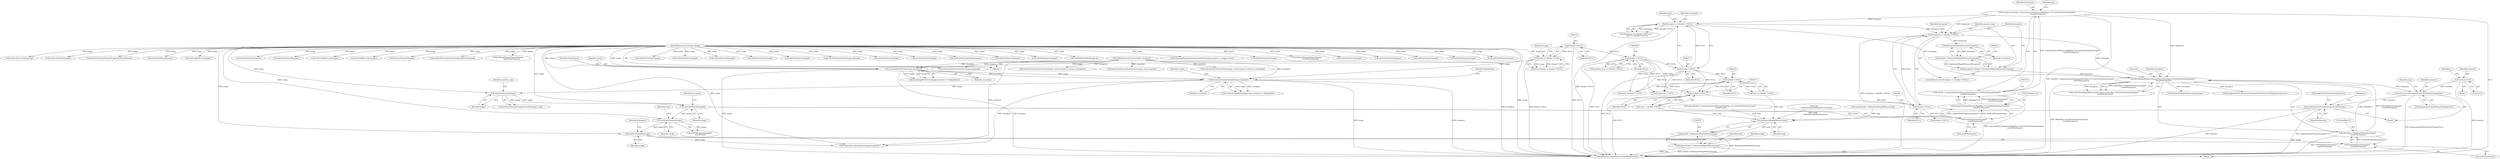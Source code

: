 digraph "0_ImageMagick_1cc6f0ccc92c20c7cab6c4a7335daf29c91f0d8e_0@array" {
"1000435" [label="(Call,map[GetPixelChannels(image)*j+i]=intensity)"];
"1000425" [label="(Call,intensity+=histogram[GetPixelChannels(image)*j+i])"];
"1000270" [label="(Call,ResetMagickMemory(histogram,0,(MaxMap+1)*GetPixelChannels(image)*\n    sizeof(*histogram)))"];
"1000236" [label="(Call,histogram != (double *) NULL)"];
"1000212" [label="(Call,histogram == (double *) NULL)"];
"1000176" [label="(Call,histogram=(double *) AcquireQuantumMemory(MaxMap+1UL,GetPixelChannels(image)*\n    sizeof(*histogram)))"];
"1000178" [label="(Call,(double *) AcquireQuantumMemory(MaxMap+1UL,GetPixelChannels(image)*\n    sizeof(*histogram)))"];
"1000180" [label="(Call,AcquireQuantumMemory(MaxMap+1UL,GetPixelChannels(image)*\n    sizeof(*histogram)))"];
"1000184" [label="(Call,GetPixelChannels(image)*\n    sizeof(*histogram))"];
"1000185" [label="(Call,GetPixelChannels(image))"];
"1000171" [label="(Call,GetPixelChannels(image))"];
"1000141" [label="(Call,AccelerateEqualizeImage(image,exception))"];
"1000133" [label="(Call,SyncImagePixelCache(image,exception))"];
"1000120" [label="(Call,image != (Image *) NULL)"];
"1000106" [label="(MethodParameterIn,Image *image)"];
"1000122" [label="(Call,(Image *) NULL)"];
"1000107" [label="(MethodParameterIn,ExceptionInfo *exception)"];
"1000214" [label="(Call,(double *) NULL)"];
"1000208" [label="(Call,(double *) NULL)"];
"1000238" [label="(Call,(double *) NULL)"];
"1000226" [label="(Call,(double *) NULL)"];
"1000219" [label="(Call,(double *) NULL)"];
"1000241" [label="(Call,histogram=(double *) RelinquishMagickMemory(histogram))"];
"1000243" [label="(Call,(double *) RelinquishMagickMemory(histogram))"];
"1000245" [label="(Call,RelinquishMagickMemory(histogram))"];
"1000273" [label="(Call,(MaxMap+1)*GetPixelChannels(image)*\n    sizeof(*histogram))"];
"1000277" [label="(Call,GetPixelChannels(image)*\n    sizeof(*histogram))"];
"1000278" [label="(Call,GetPixelChannels(image))"];
"1000199" [label="(Call,GetPixelChannels(image))"];
"1000410" [label="(Call,intensity=0.0)"];
"1000574" [label="(Call,RelinquishMagickMemory(map))"];
"1000572" [label="(Call,(double *) RelinquishMagickMemory(map))"];
"1000570" [label="(Call,map=(double *) RelinquishMagickMemory(map))"];
"1000431" [label="(Call,GetPixelChannels(image))"];
"1000382" [label="(Call,GetPixelChannels(image))"];
"1000172" [label="(Identifier,image)"];
"1000435" [label="(Call,map[GetPixelChannels(image)*j+i]=intensity)"];
"1000178" [label="(Call,(double *) AcquireQuantumMemory(MaxMap+1UL,GetPixelChannels(image)*\n    sizeof(*histogram)))"];
"1000270" [label="(Call,ResetMagickMemory(histogram,0,(MaxMap+1)*GetPixelChannels(image)*\n    sizeof(*histogram)))"];
"1000132" [label="(Call,SyncImagePixelCache(image,exception) == MagickFalse)"];
"1000268" [label="(Call,(void) ResetMagickMemory(histogram,0,(MaxMap+1)*GetPixelChannels(image)*\n    sizeof(*histogram)))"];
"1000180" [label="(Call,AcquireQuantumMemory(MaxMap+1UL,GetPixelChannels(image)*\n    sizeof(*histogram)))"];
"1000868" [label="(Call,GetPixelChannels(image))"];
"1000242" [label="(Identifier,histogram)"];
"1000271" [label="(Identifier,histogram)"];
"1000175" [label="(Identifier,equalize_map)"];
"1000122" [label="(Call,(Image *) NULL)"];
"1000678" [label="(Call,GetPixelChannels(image))"];
"1000176" [label="(Call,histogram=(double *) AcquireQuantumMemory(MaxMap+1UL,GetPixelChannels(image)*\n    sizeof(*histogram)))"];
"1000724" [label="(Call,GetPixelChannels(image))"];
"1000882" [label="(Call,GetPixelChannelTraits(image,channel))"];
"1000423" [label="(Identifier,j)"];
"1000632" [label="(Call,GetPixelChannels(image))"];
"1000198" [label="(Call,GetPixelChannels(image)*\n    sizeof(*map))"];
"1000568" [label="(Call,RelinquishMagickMemory(histogram))"];
"1000407" [label="(Block,)"];
"1000571" [label="(Identifier,map)"];
"1000280" [label="(Call,sizeof(*histogram))"];
"1000436" [label="(Call,map[GetPixelChannels(image)*j+i])"];
"1000212" [label="(Call,histogram == (double *) NULL)"];
"1000181" [label="(Call,MaxMap+1UL)"];
"1000403" [label="(Call,GetPixelChannels(image))"];
"1000579" [label="(Identifier,image)"];
"1000311" [label="(Call,GetCacheViewVirtualPixels(image_view,0,y,image->columns,1,exception))"];
"1000226" [label="(Call,(double *) NULL)"];
"1000285" [label="(Call,AcquireVirtualCacheView(image,exception))"];
"1000377" [label="(Call,histogram[GetPixelChannels(image)*ScaleQuantumToMap(intensity)+i]++)"];
"1000224" [label="(Call,map != (double *) NULL)"];
"1000876" [label="(Call,GetPixelChannelChannel(image,j))"];
"1000246" [label="(Identifier,histogram)"];
"1000427" [label="(Call,histogram[GetPixelChannels(image)*j+i])"];
"1000243" [label="(Call,(double *) RelinquishMagickMemory(histogram))"];
"1000240" [label="(Identifier,NULL)"];
"1000279" [label="(Identifier,image)"];
"1000121" [label="(Identifier,image)"];
"1000857" [label="(Call,GetPixelChannels(image))"];
"1000909" [label="(Call,GetPixelChannels(image))"];
"1000216" [label="(Identifier,NULL)"];
"1000574" [label="(Call,RelinquishMagickMemory(map))"];
"1000107" [label="(MethodParameterIn,ExceptionInfo *exception)"];
"1000850" [label="(Call,GetPixelWriteMask(image,q))"];
"1000545" [label="(Call,map[\n          GetPixelChannels(image)*j+i]-black[i])"];
"1000415" [label="(Identifier,j)"];
"1000177" [label="(Identifier,histogram)"];
"1000106" [label="(MethodParameterIn,Image *image)"];
"1000941" [label="(Call,SetImageProgress(image,EqualizeImageTag,progress++,image->rows))"];
"1000455" [label="(Call,GetPixelChannels(image))"];
"1000655" [label="(Call,GetPixelChannelChannel(image,\n              GreenPixelChannel))"];
"1000133" [label="(Call,SyncImagePixelCache(image,exception))"];
"1000273" [label="(Call,(MaxMap+1)*GetPixelChannels(image)*\n    sizeof(*histogram))"];
"1000533" [label="(Call,GetPixelChannels(image))"];
"1000374" [label="(Call,GetPixelIntensity(image,p))"];
"1000108" [label="(Block,)"];
"1000250" [label="(Call,(double *) NULL)"];
"1000203" [label="(Identifier,map)"];
"1000484" [label="(Call,GetPixelChannels(image))"];
"1000191" [label="(Identifier,map)"];
"1000968" [label="(MethodReturn,MagickExport MagickBooleanType)"];
"1000440" [label="(Call,GetPixelChannels(image))"];
"1000278" [label="(Call,GetPixelChannels(image))"];
"1000770" [label="(Call,GetPixelChannels(image))"];
"1000647" [label="(Call,GetPixelGreenTraits(image))"];
"1000206" [label="(Call,equalize_map == (double *) NULL)"];
"1000918" [label="(Call,GetPixelChannels(image))"];
"1000236" [label="(Call,histogram != (double *) NULL)"];
"1000228" [label="(Identifier,NULL)"];
"1000277" [label="(Call,GetPixelChannels(image)*\n    sizeof(*histogram))"];
"1000187" [label="(Call,sizeof(*histogram))"];
"1000701" [label="(Call,GetPixelChannelChannel(image,BluePixelChannel))"];
"1000124" [label="(Identifier,NULL)"];
"1000411" [label="(Identifier,intensity)"];
"1000282" [label="(Identifier,histogram)"];
"1000219" [label="(Call,(double *) NULL)"];
"1000274" [label="(Call,MaxMap+1)"];
"1000218" [label="(Identifier,map)"];
"1000221" [label="(Identifier,NULL)"];
"1000140" [label="(Call,AccelerateEqualizeImage(image,exception) != MagickFalse)"];
"1000245" [label="(Call,RelinquishMagickMemory(histogram))"];
"1000171" [label="(Call,GetPixelChannels(image))"];
"1000235" [label="(ControlStructure,if (histogram != (double *) NULL))"];
"1000238" [label="(Call,(double *) NULL)"];
"1000135" [label="(Identifier,exception)"];
"1000825" [label="(Call,(Quantum *) NULL)"];
"1000200" [label="(Identifier,image)"];
"1000214" [label="(Call,(double *) NULL)"];
"1000353" [label="(Call,GetPixelChannels(image))"];
"1000136" [label="(Identifier,MagickFalse)"];
"1000249" [label="(Identifier,equalize_map)"];
"1000144" [label="(Identifier,MagickFalse)"];
"1000119" [label="(Call,assert(image != (Image *) NULL))"];
"1000410" [label="(Call,intensity=0.0)"];
"1000184" [label="(Call,GetPixelChannels(image)*\n    sizeof(*histogram))"];
"1000120" [label="(Call,image != (Image *) NULL)"];
"1000229" [label="(Call,map=(double *) RelinquishMagickMemory(map))"];
"1000426" [label="(Identifier,intensity)"];
"1000272" [label="(Literal,0)"];
"1000601" [label="(Call,GetPixelRedTraits(image))"];
"1000505" [label="(Call,GetPixelChannels(image))"];
"1000143" [label="(Identifier,exception)"];
"1000813" [label="(Call,GetCacheViewAuthenticPixels(image_view,0,y,image->columns,1,exception))"];
"1000186" [label="(Identifier,image)"];
"1000170" [label="(Call,GetPixelChannels(image)*sizeof(*equalize_map))"];
"1000389" [label="(Call,GetPixelChannels(image))"];
"1000570" [label="(Call,map=(double *) RelinquishMagickMemory(map))"];
"1000190" [label="(Call,map=(double *) AcquireQuantumMemory(MaxMap+1UL,GetPixelChannels(image)*\n    sizeof(*map)))"];
"1000444" [label="(Identifier,intensity)"];
"1000425" [label="(Call,intensity+=histogram[GetPixelChannels(image)*j+i])"];
"1000241" [label="(Call,histogram=(double *) RelinquishMagickMemory(histogram))"];
"1000739" [label="(Call,GetPixelAlphaTraits(image))"];
"1000208" [label="(Call,(double *) NULL)"];
"1000185" [label="(Call,GetPixelChannels(image))"];
"1000693" [label="(Call,GetPixelBlueTraits(image))"];
"1000211" [label="(Call,(histogram == (double *) NULL) ||\n      (map == (double *) NULL))"];
"1000424" [label="(Block,)"];
"1000412" [label="(Literal,0.0)"];
"1000550" [label="(Call,GetPixelChannels(image))"];
"1000922" [label="(Call,SyncCacheViewAuthenticPixels(image_view,exception))"];
"1000437" [label="(Identifier,map)"];
"1000575" [label="(Identifier,map)"];
"1000199" [label="(Call,GetPixelChannels(image))"];
"1000572" [label="(Call,(double *) RelinquishMagickMemory(map))"];
"1000609" [label="(Call,GetPixelChannelChannel(image,RedPixelChannel))"];
"1000323" [label="(Call,(const Quantum *) NULL)"];
"1000210" [label="(Identifier,NULL)"];
"1000237" [label="(Identifier,histogram)"];
"1000142" [label="(Identifier,image)"];
"1000213" [label="(Identifier,histogram)"];
"1000787" [label="(Call,AcquireAuthenticCacheView(image,exception))"];
"1000217" [label="(Call,map == (double *) NULL)"];
"1000141" [label="(Call,AccelerateEqualizeImage(image,exception))"];
"1000189" [label="(Identifier,histogram)"];
"1000747" [label="(Call,GetPixelChannelChannel(image,\n              AlphaPixelChannel))"];
"1000134" [label="(Identifier,image)"];
"1000435" -> "1000424"  [label="AST: "];
"1000435" -> "1000444"  [label="CFG: "];
"1000436" -> "1000435"  [label="AST: "];
"1000444" -> "1000435"  [label="AST: "];
"1000423" -> "1000435"  [label="CFG: "];
"1000435" -> "1000968"  [label="DDG: map[GetPixelChannels(image)*j+i]"];
"1000435" -> "1000968"  [label="DDG: intensity"];
"1000425" -> "1000435"  [label="DDG: intensity"];
"1000435" -> "1000574"  [label="DDG: map[GetPixelChannels(image)*j+i]"];
"1000425" -> "1000424"  [label="AST: "];
"1000425" -> "1000427"  [label="CFG: "];
"1000426" -> "1000425"  [label="AST: "];
"1000427" -> "1000425"  [label="AST: "];
"1000437" -> "1000425"  [label="CFG: "];
"1000425" -> "1000968"  [label="DDG: histogram[GetPixelChannels(image)*j+i]"];
"1000270" -> "1000425"  [label="DDG: histogram"];
"1000410" -> "1000425"  [label="DDG: intensity"];
"1000270" -> "1000268"  [label="AST: "];
"1000270" -> "1000273"  [label="CFG: "];
"1000271" -> "1000270"  [label="AST: "];
"1000272" -> "1000270"  [label="AST: "];
"1000273" -> "1000270"  [label="AST: "];
"1000268" -> "1000270"  [label="CFG: "];
"1000270" -> "1000968"  [label="DDG: (MaxMap+1)*GetPixelChannels(image)*\n    sizeof(*histogram)"];
"1000270" -> "1000268"  [label="DDG: histogram"];
"1000270" -> "1000268"  [label="DDG: 0"];
"1000270" -> "1000268"  [label="DDG: (MaxMap+1)*GetPixelChannels(image)*\n    sizeof(*histogram)"];
"1000236" -> "1000270"  [label="DDG: histogram"];
"1000212" -> "1000270"  [label="DDG: histogram"];
"1000241" -> "1000270"  [label="DDG: histogram"];
"1000176" -> "1000270"  [label="DDG: histogram"];
"1000273" -> "1000270"  [label="DDG: MaxMap+1"];
"1000273" -> "1000270"  [label="DDG: GetPixelChannels(image)*\n    sizeof(*histogram)"];
"1000270" -> "1000377"  [label="DDG: histogram"];
"1000270" -> "1000568"  [label="DDG: histogram"];
"1000236" -> "1000235"  [label="AST: "];
"1000236" -> "1000238"  [label="CFG: "];
"1000237" -> "1000236"  [label="AST: "];
"1000238" -> "1000236"  [label="AST: "];
"1000242" -> "1000236"  [label="CFG: "];
"1000249" -> "1000236"  [label="CFG: "];
"1000236" -> "1000968"  [label="DDG: histogram != (double *) NULL"];
"1000212" -> "1000236"  [label="DDG: histogram"];
"1000176" -> "1000236"  [label="DDG: histogram"];
"1000238" -> "1000236"  [label="DDG: NULL"];
"1000236" -> "1000245"  [label="DDG: histogram"];
"1000212" -> "1000211"  [label="AST: "];
"1000212" -> "1000214"  [label="CFG: "];
"1000213" -> "1000212"  [label="AST: "];
"1000214" -> "1000212"  [label="AST: "];
"1000218" -> "1000212"  [label="CFG: "];
"1000211" -> "1000212"  [label="CFG: "];
"1000212" -> "1000968"  [label="DDG: (double *) NULL"];
"1000212" -> "1000211"  [label="DDG: histogram"];
"1000212" -> "1000211"  [label="DDG: (double *) NULL"];
"1000176" -> "1000212"  [label="DDG: histogram"];
"1000214" -> "1000212"  [label="DDG: NULL"];
"1000176" -> "1000108"  [label="AST: "];
"1000176" -> "1000178"  [label="CFG: "];
"1000177" -> "1000176"  [label="AST: "];
"1000178" -> "1000176"  [label="AST: "];
"1000191" -> "1000176"  [label="CFG: "];
"1000176" -> "1000968"  [label="DDG: (double *) AcquireQuantumMemory(MaxMap+1UL,GetPixelChannels(image)*\n    sizeof(*histogram))"];
"1000178" -> "1000176"  [label="DDG: AcquireQuantumMemory(MaxMap+1UL,GetPixelChannels(image)*\n    sizeof(*histogram))"];
"1000178" -> "1000180"  [label="CFG: "];
"1000179" -> "1000178"  [label="AST: "];
"1000180" -> "1000178"  [label="AST: "];
"1000178" -> "1000968"  [label="DDG: AcquireQuantumMemory(MaxMap+1UL,GetPixelChannels(image)*\n    sizeof(*histogram))"];
"1000180" -> "1000178"  [label="DDG: MaxMap+1UL"];
"1000180" -> "1000178"  [label="DDG: GetPixelChannels(image)*\n    sizeof(*histogram)"];
"1000180" -> "1000184"  [label="CFG: "];
"1000181" -> "1000180"  [label="AST: "];
"1000184" -> "1000180"  [label="AST: "];
"1000184" -> "1000180"  [label="DDG: GetPixelChannels(image)"];
"1000184" -> "1000187"  [label="CFG: "];
"1000185" -> "1000184"  [label="AST: "];
"1000187" -> "1000184"  [label="AST: "];
"1000185" -> "1000184"  [label="DDG: image"];
"1000185" -> "1000186"  [label="CFG: "];
"1000186" -> "1000185"  [label="AST: "];
"1000189" -> "1000185"  [label="CFG: "];
"1000171" -> "1000185"  [label="DDG: image"];
"1000106" -> "1000185"  [label="DDG: image"];
"1000185" -> "1000199"  [label="DDG: image"];
"1000171" -> "1000170"  [label="AST: "];
"1000171" -> "1000172"  [label="CFG: "];
"1000172" -> "1000171"  [label="AST: "];
"1000175" -> "1000171"  [label="CFG: "];
"1000171" -> "1000170"  [label="DDG: image"];
"1000141" -> "1000171"  [label="DDG: image"];
"1000106" -> "1000171"  [label="DDG: image"];
"1000141" -> "1000140"  [label="AST: "];
"1000141" -> "1000143"  [label="CFG: "];
"1000142" -> "1000141"  [label="AST: "];
"1000143" -> "1000141"  [label="AST: "];
"1000144" -> "1000141"  [label="CFG: "];
"1000141" -> "1000968"  [label="DDG: image"];
"1000141" -> "1000968"  [label="DDG: exception"];
"1000141" -> "1000140"  [label="DDG: image"];
"1000141" -> "1000140"  [label="DDG: exception"];
"1000133" -> "1000141"  [label="DDG: image"];
"1000133" -> "1000141"  [label="DDG: exception"];
"1000106" -> "1000141"  [label="DDG: image"];
"1000107" -> "1000141"  [label="DDG: exception"];
"1000141" -> "1000285"  [label="DDG: exception"];
"1000133" -> "1000132"  [label="AST: "];
"1000133" -> "1000135"  [label="CFG: "];
"1000134" -> "1000133"  [label="AST: "];
"1000135" -> "1000133"  [label="AST: "];
"1000136" -> "1000133"  [label="CFG: "];
"1000133" -> "1000968"  [label="DDG: image"];
"1000133" -> "1000968"  [label="DDG: exception"];
"1000133" -> "1000132"  [label="DDG: image"];
"1000133" -> "1000132"  [label="DDG: exception"];
"1000120" -> "1000133"  [label="DDG: image"];
"1000106" -> "1000133"  [label="DDG: image"];
"1000107" -> "1000133"  [label="DDG: exception"];
"1000120" -> "1000119"  [label="AST: "];
"1000120" -> "1000122"  [label="CFG: "];
"1000121" -> "1000120"  [label="AST: "];
"1000122" -> "1000120"  [label="AST: "];
"1000119" -> "1000120"  [label="CFG: "];
"1000120" -> "1000968"  [label="DDG: (Image *) NULL"];
"1000120" -> "1000119"  [label="DDG: image"];
"1000120" -> "1000119"  [label="DDG: (Image *) NULL"];
"1000106" -> "1000120"  [label="DDG: image"];
"1000122" -> "1000120"  [label="DDG: NULL"];
"1000106" -> "1000105"  [label="AST: "];
"1000106" -> "1000968"  [label="DDG: image"];
"1000106" -> "1000199"  [label="DDG: image"];
"1000106" -> "1000278"  [label="DDG: image"];
"1000106" -> "1000285"  [label="DDG: image"];
"1000106" -> "1000353"  [label="DDG: image"];
"1000106" -> "1000374"  [label="DDG: image"];
"1000106" -> "1000382"  [label="DDG: image"];
"1000106" -> "1000389"  [label="DDG: image"];
"1000106" -> "1000403"  [label="DDG: image"];
"1000106" -> "1000431"  [label="DDG: image"];
"1000106" -> "1000440"  [label="DDG: image"];
"1000106" -> "1000455"  [label="DDG: image"];
"1000106" -> "1000484"  [label="DDG: image"];
"1000106" -> "1000505"  [label="DDG: image"];
"1000106" -> "1000533"  [label="DDG: image"];
"1000106" -> "1000550"  [label="DDG: image"];
"1000106" -> "1000601"  [label="DDG: image"];
"1000106" -> "1000609"  [label="DDG: image"];
"1000106" -> "1000632"  [label="DDG: image"];
"1000106" -> "1000647"  [label="DDG: image"];
"1000106" -> "1000655"  [label="DDG: image"];
"1000106" -> "1000678"  [label="DDG: image"];
"1000106" -> "1000693"  [label="DDG: image"];
"1000106" -> "1000701"  [label="DDG: image"];
"1000106" -> "1000724"  [label="DDG: image"];
"1000106" -> "1000739"  [label="DDG: image"];
"1000106" -> "1000747"  [label="DDG: image"];
"1000106" -> "1000770"  [label="DDG: image"];
"1000106" -> "1000787"  [label="DDG: image"];
"1000106" -> "1000850"  [label="DDG: image"];
"1000106" -> "1000857"  [label="DDG: image"];
"1000106" -> "1000868"  [label="DDG: image"];
"1000106" -> "1000876"  [label="DDG: image"];
"1000106" -> "1000882"  [label="DDG: image"];
"1000106" -> "1000909"  [label="DDG: image"];
"1000106" -> "1000918"  [label="DDG: image"];
"1000106" -> "1000941"  [label="DDG: image"];
"1000122" -> "1000124"  [label="CFG: "];
"1000123" -> "1000122"  [label="AST: "];
"1000124" -> "1000122"  [label="AST: "];
"1000122" -> "1000968"  [label="DDG: NULL"];
"1000122" -> "1000208"  [label="DDG: NULL"];
"1000107" -> "1000105"  [label="AST: "];
"1000107" -> "1000968"  [label="DDG: exception"];
"1000107" -> "1000285"  [label="DDG: exception"];
"1000107" -> "1000311"  [label="DDG: exception"];
"1000107" -> "1000787"  [label="DDG: exception"];
"1000107" -> "1000813"  [label="DDG: exception"];
"1000107" -> "1000922"  [label="DDG: exception"];
"1000214" -> "1000216"  [label="CFG: "];
"1000215" -> "1000214"  [label="AST: "];
"1000216" -> "1000214"  [label="AST: "];
"1000214" -> "1000968"  [label="DDG: NULL"];
"1000208" -> "1000214"  [label="DDG: NULL"];
"1000214" -> "1000219"  [label="DDG: NULL"];
"1000214" -> "1000226"  [label="DDG: NULL"];
"1000214" -> "1000323"  [label="DDG: NULL"];
"1000214" -> "1000825"  [label="DDG: NULL"];
"1000208" -> "1000206"  [label="AST: "];
"1000208" -> "1000210"  [label="CFG: "];
"1000209" -> "1000208"  [label="AST: "];
"1000210" -> "1000208"  [label="AST: "];
"1000206" -> "1000208"  [label="CFG: "];
"1000208" -> "1000968"  [label="DDG: NULL"];
"1000208" -> "1000206"  [label="DDG: NULL"];
"1000208" -> "1000226"  [label="DDG: NULL"];
"1000208" -> "1000323"  [label="DDG: NULL"];
"1000208" -> "1000825"  [label="DDG: NULL"];
"1000238" -> "1000240"  [label="CFG: "];
"1000239" -> "1000238"  [label="AST: "];
"1000240" -> "1000238"  [label="AST: "];
"1000226" -> "1000238"  [label="DDG: NULL"];
"1000238" -> "1000250"  [label="DDG: NULL"];
"1000226" -> "1000224"  [label="AST: "];
"1000226" -> "1000228"  [label="CFG: "];
"1000227" -> "1000226"  [label="AST: "];
"1000228" -> "1000226"  [label="AST: "];
"1000224" -> "1000226"  [label="CFG: "];
"1000226" -> "1000224"  [label="DDG: NULL"];
"1000219" -> "1000226"  [label="DDG: NULL"];
"1000219" -> "1000217"  [label="AST: "];
"1000219" -> "1000221"  [label="CFG: "];
"1000220" -> "1000219"  [label="AST: "];
"1000221" -> "1000219"  [label="AST: "];
"1000217" -> "1000219"  [label="CFG: "];
"1000219" -> "1000968"  [label="DDG: NULL"];
"1000219" -> "1000217"  [label="DDG: NULL"];
"1000219" -> "1000323"  [label="DDG: NULL"];
"1000219" -> "1000825"  [label="DDG: NULL"];
"1000241" -> "1000235"  [label="AST: "];
"1000241" -> "1000243"  [label="CFG: "];
"1000242" -> "1000241"  [label="AST: "];
"1000243" -> "1000241"  [label="AST: "];
"1000249" -> "1000241"  [label="CFG: "];
"1000243" -> "1000241"  [label="DDG: RelinquishMagickMemory(histogram)"];
"1000243" -> "1000245"  [label="CFG: "];
"1000244" -> "1000243"  [label="AST: "];
"1000245" -> "1000243"  [label="AST: "];
"1000245" -> "1000243"  [label="DDG: histogram"];
"1000245" -> "1000246"  [label="CFG: "];
"1000246" -> "1000245"  [label="AST: "];
"1000273" -> "1000277"  [label="CFG: "];
"1000274" -> "1000273"  [label="AST: "];
"1000277" -> "1000273"  [label="AST: "];
"1000273" -> "1000968"  [label="DDG: GetPixelChannels(image)*\n    sizeof(*histogram)"];
"1000277" -> "1000273"  [label="DDG: GetPixelChannels(image)"];
"1000277" -> "1000280"  [label="CFG: "];
"1000278" -> "1000277"  [label="AST: "];
"1000280" -> "1000277"  [label="AST: "];
"1000278" -> "1000277"  [label="DDG: image"];
"1000278" -> "1000279"  [label="CFG: "];
"1000279" -> "1000278"  [label="AST: "];
"1000282" -> "1000278"  [label="CFG: "];
"1000199" -> "1000278"  [label="DDG: image"];
"1000278" -> "1000285"  [label="DDG: image"];
"1000199" -> "1000198"  [label="AST: "];
"1000199" -> "1000200"  [label="CFG: "];
"1000200" -> "1000199"  [label="AST: "];
"1000203" -> "1000199"  [label="CFG: "];
"1000199" -> "1000198"  [label="DDG: image"];
"1000410" -> "1000407"  [label="AST: "];
"1000410" -> "1000412"  [label="CFG: "];
"1000411" -> "1000410"  [label="AST: "];
"1000412" -> "1000410"  [label="AST: "];
"1000415" -> "1000410"  [label="CFG: "];
"1000410" -> "1000968"  [label="DDG: intensity"];
"1000574" -> "1000572"  [label="AST: "];
"1000574" -> "1000575"  [label="CFG: "];
"1000575" -> "1000574"  [label="AST: "];
"1000572" -> "1000574"  [label="CFG: "];
"1000574" -> "1000572"  [label="DDG: map"];
"1000224" -> "1000574"  [label="DDG: map"];
"1000545" -> "1000574"  [label="DDG: map[\n          GetPixelChannels(image)*j+i]"];
"1000229" -> "1000574"  [label="DDG: map"];
"1000190" -> "1000574"  [label="DDG: map"];
"1000217" -> "1000574"  [label="DDG: map"];
"1000572" -> "1000570"  [label="AST: "];
"1000573" -> "1000572"  [label="AST: "];
"1000570" -> "1000572"  [label="CFG: "];
"1000572" -> "1000968"  [label="DDG: RelinquishMagickMemory(map)"];
"1000572" -> "1000570"  [label="DDG: RelinquishMagickMemory(map)"];
"1000570" -> "1000108"  [label="AST: "];
"1000571" -> "1000570"  [label="AST: "];
"1000579" -> "1000570"  [label="CFG: "];
"1000570" -> "1000968"  [label="DDG: map"];
"1000570" -> "1000968"  [label="DDG: (double *) RelinquishMagickMemory(map)"];
}
